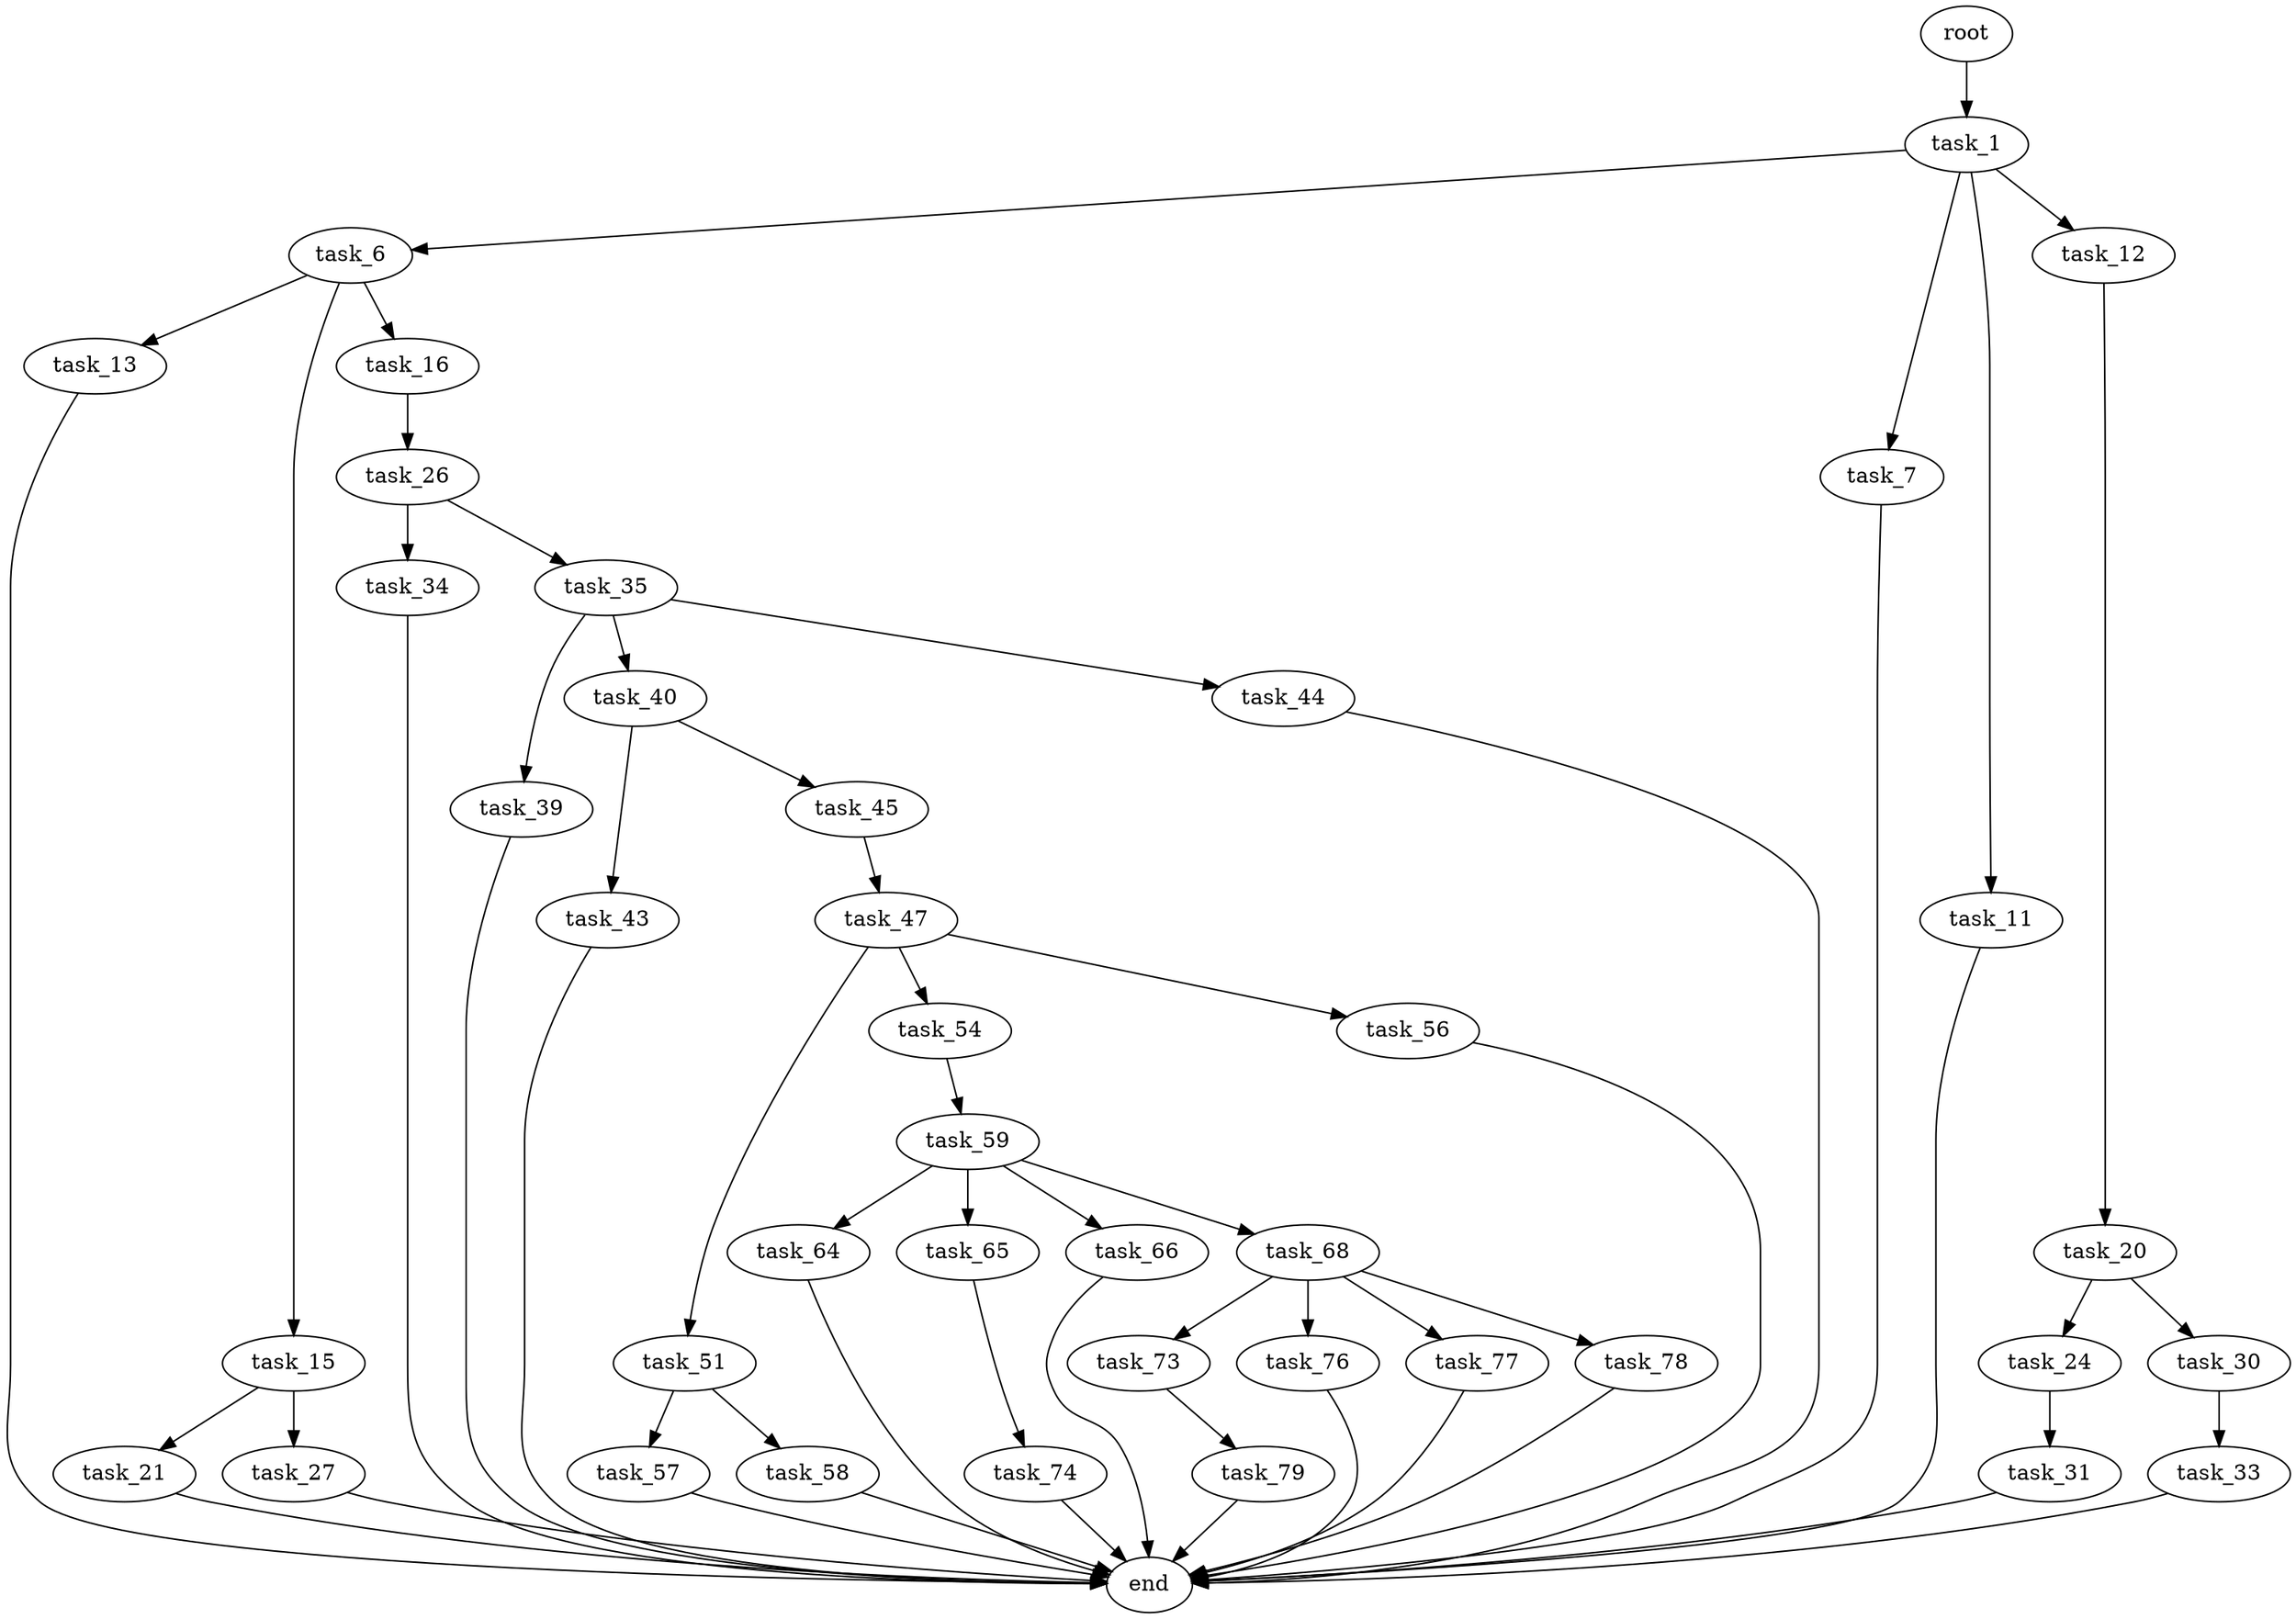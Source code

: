 digraph G {
  root [size="0.000000"];
  task_1 [size="782757789696.000000"];
  task_6 [size="7650785834.000000"];
  task_7 [size="7845457260.000000"];
  task_11 [size="159534189888.000000"];
  task_12 [size="34073411494.000000"];
  task_13 [size="6530799818.000000"];
  task_15 [size="4338191758.000000"];
  task_16 [size="782757789696.000000"];
  end [size="0.000000"];
  task_20 [size="134217728000.000000"];
  task_21 [size="192131642328.000000"];
  task_27 [size="8281600066.000000"];
  task_26 [size="1073741824000.000000"];
  task_24 [size="134217728000.000000"];
  task_30 [size="231928233984.000000"];
  task_31 [size="12655237548.000000"];
  task_34 [size="41529657872.000000"];
  task_35 [size="77906398359.000000"];
  task_33 [size="2758112125.000000"];
  task_39 [size="549755813888.000000"];
  task_40 [size="2510669950.000000"];
  task_44 [size="86139180130.000000"];
  task_43 [size="379449054733.000000"];
  task_45 [size="134217728000.000000"];
  task_47 [size="22276825114.000000"];
  task_51 [size="782757789696.000000"];
  task_54 [size="729431877096.000000"];
  task_56 [size="1999843319.000000"];
  task_57 [size="782757789696.000000"];
  task_58 [size="32811492354.000000"];
  task_59 [size="15116051077.000000"];
  task_64 [size="944386874086.000000"];
  task_65 [size="485220252030.000000"];
  task_66 [size="374578335377.000000"];
  task_68 [size="8589934592.000000"];
  task_74 [size="31068588380.000000"];
  task_73 [size="8589934592.000000"];
  task_76 [size="8589934592.000000"];
  task_77 [size="1073741824000.000000"];
  task_78 [size="139050103960.000000"];
  task_79 [size="175246847414.000000"];

  root -> task_1 [size="1.000000"];
  task_1 -> task_6 [size="679477248.000000"];
  task_1 -> task_7 [size="679477248.000000"];
  task_1 -> task_11 [size="679477248.000000"];
  task_1 -> task_12 [size="679477248.000000"];
  task_6 -> task_13 [size="209715200.000000"];
  task_6 -> task_15 [size="209715200.000000"];
  task_6 -> task_16 [size="209715200.000000"];
  task_7 -> end [size="1.000000"];
  task_11 -> end [size="1.000000"];
  task_12 -> task_20 [size="838860800.000000"];
  task_13 -> end [size="1.000000"];
  task_15 -> task_21 [size="75497472.000000"];
  task_15 -> task_27 [size="75497472.000000"];
  task_16 -> task_26 [size="679477248.000000"];
  task_20 -> task_24 [size="209715200.000000"];
  task_20 -> task_30 [size="209715200.000000"];
  task_21 -> end [size="1.000000"];
  task_27 -> end [size="1.000000"];
  task_26 -> task_34 [size="838860800.000000"];
  task_26 -> task_35 [size="838860800.000000"];
  task_24 -> task_31 [size="209715200.000000"];
  task_30 -> task_33 [size="301989888.000000"];
  task_31 -> end [size="1.000000"];
  task_34 -> end [size="1.000000"];
  task_35 -> task_39 [size="75497472.000000"];
  task_35 -> task_40 [size="75497472.000000"];
  task_35 -> task_44 [size="75497472.000000"];
  task_33 -> end [size="1.000000"];
  task_39 -> end [size="1.000000"];
  task_40 -> task_43 [size="134217728.000000"];
  task_40 -> task_45 [size="134217728.000000"];
  task_44 -> end [size="1.000000"];
  task_43 -> end [size="1.000000"];
  task_45 -> task_47 [size="209715200.000000"];
  task_47 -> task_51 [size="33554432.000000"];
  task_47 -> task_54 [size="33554432.000000"];
  task_47 -> task_56 [size="33554432.000000"];
  task_51 -> task_57 [size="679477248.000000"];
  task_51 -> task_58 [size="679477248.000000"];
  task_54 -> task_59 [size="536870912.000000"];
  task_56 -> end [size="1.000000"];
  task_57 -> end [size="1.000000"];
  task_58 -> end [size="1.000000"];
  task_59 -> task_64 [size="411041792.000000"];
  task_59 -> task_65 [size="411041792.000000"];
  task_59 -> task_66 [size="411041792.000000"];
  task_59 -> task_68 [size="411041792.000000"];
  task_64 -> end [size="1.000000"];
  task_65 -> task_74 [size="411041792.000000"];
  task_66 -> end [size="1.000000"];
  task_68 -> task_73 [size="33554432.000000"];
  task_68 -> task_76 [size="33554432.000000"];
  task_68 -> task_77 [size="33554432.000000"];
  task_68 -> task_78 [size="33554432.000000"];
  task_74 -> end [size="1.000000"];
  task_73 -> task_79 [size="33554432.000000"];
  task_76 -> end [size="1.000000"];
  task_77 -> end [size="1.000000"];
  task_78 -> end [size="1.000000"];
  task_79 -> end [size="1.000000"];
}
